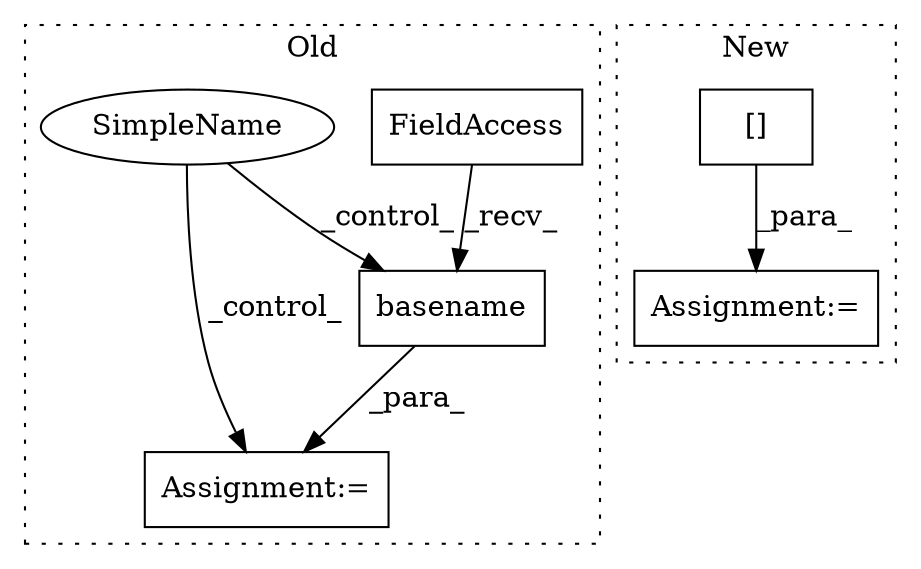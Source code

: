 digraph G {
subgraph cluster0 {
1 [label="basename" a="32" s="13617,13629" l="9,1" shape="box"];
3 [label="FieldAccess" a="22" s="13609" l="7" shape="box"];
4 [label="Assignment:=" a="7" s="13578" l="1" shape="box"];
5 [label="SimpleName" a="42" s="13557" l="3" shape="ellipse"];
label = "Old";
style="dotted";
}
subgraph cluster1 {
2 [label="[]" a="2" s="13605,13614" l="8,1" shape="box"];
6 [label="Assignment:=" a="7" s="13604" l="1" shape="box"];
label = "New";
style="dotted";
}
1 -> 4 [label="_para_"];
2 -> 6 [label="_para_"];
3 -> 1 [label="_recv_"];
5 -> 4 [label="_control_"];
5 -> 1 [label="_control_"];
}